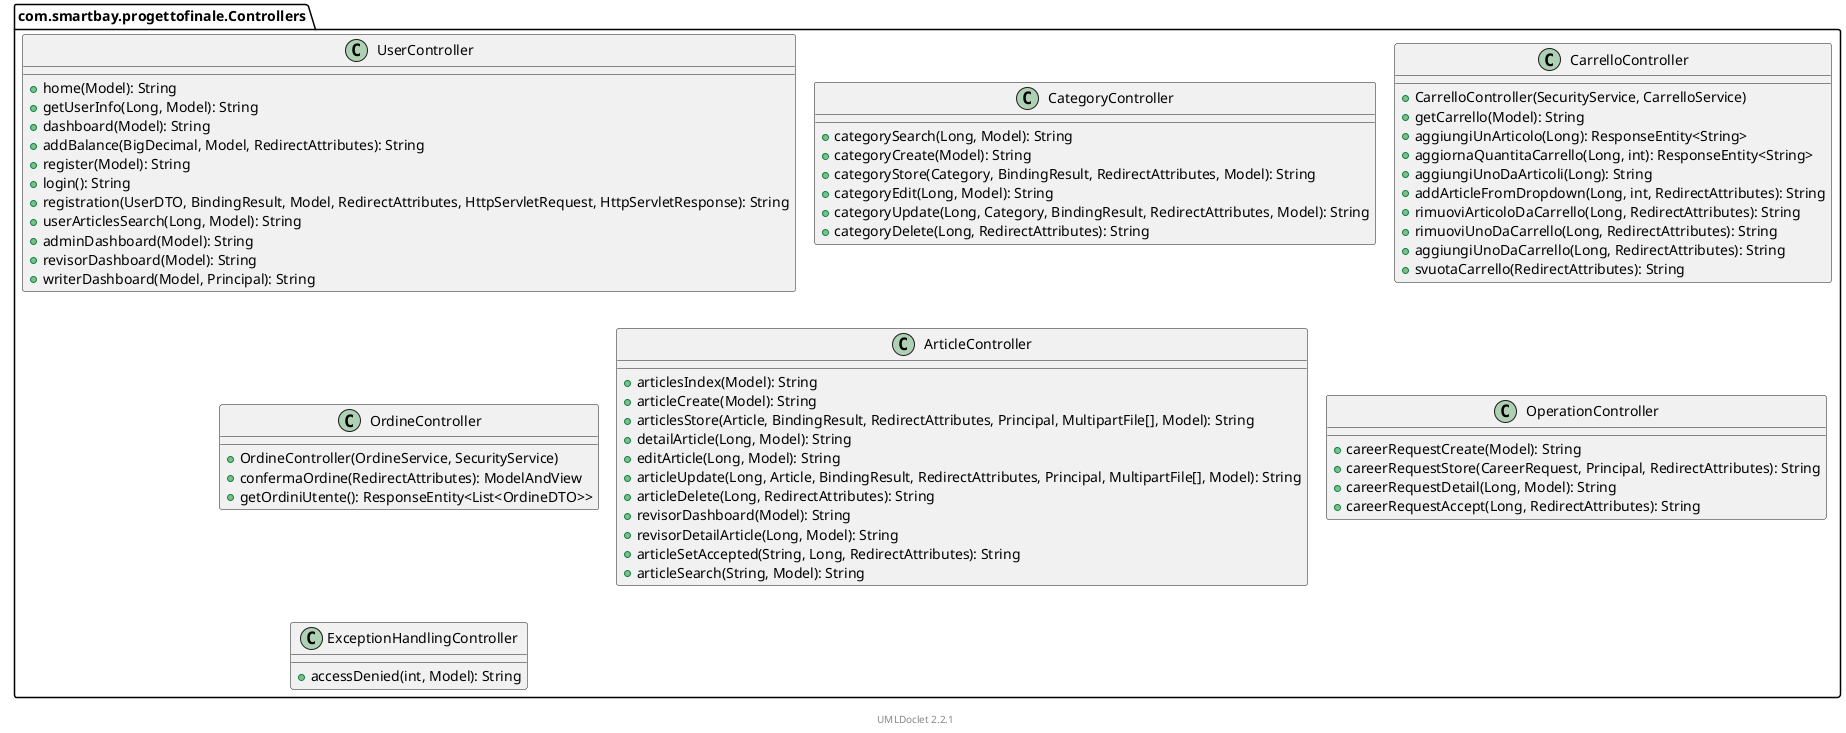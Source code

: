 @startuml
    ' Copyright to this UML and generated images belongs to the author of the corresponding Java sources.

    ' This UML was generated by UMLDoclet (C) Copyright 2016-2025 Talsma ICT.
    ' UMLDoclet 2.2.1 is licensed under the Apache License, version 2.0
    ' and contains parts of PlantUML 1.2024.7 (ASL) Copyright 2009-2025, Arnaud Roques.

    !pragma layout smetana
    set separator ::

    package com.smartbay.progettofinale.Controllers {

        class UserController [[UserController.html]] {
            +home(Model): String
            +getUserInfo(Long, Model): String
            +dashboard(Model): String
            +addBalance(BigDecimal, Model, RedirectAttributes): String
            +register(Model): String
            +login(): String
            +registration(UserDTO, BindingResult, Model, RedirectAttributes, HttpServletRequest, HttpServletResponse): String
            +userArticlesSearch(Long, Model): String
            +adminDashboard(Model): String
            +revisorDashboard(Model): String
            +writerDashboard(Model, Principal): String
        }

        class CategoryController [[CategoryController.html]] {
            +categorySearch(Long, Model): String
            +categoryCreate(Model): String
            +categoryStore(Category, BindingResult, RedirectAttributes, Model): String
            +categoryEdit(Long, Model): String
            +categoryUpdate(Long, Category, BindingResult, RedirectAttributes, Model): String
            +categoryDelete(Long, RedirectAttributes): String
        }

        class CarrelloController [[CarrelloController.html]] {
            +CarrelloController(SecurityService, CarrelloService)
            +getCarrello(Model): String
            +aggiungiUnArticolo(Long): ResponseEntity<String>
            +aggiornaQuantitaCarrello(Long, int): ResponseEntity<String>
            +aggiungiUnoDaArticoli(Long): String
            +addArticleFromDropdown(Long, int, RedirectAttributes): String
            +rimuoviArticoloDaCarrello(Long, RedirectAttributes): String
            +rimuoviUnoDaCarrello(Long, RedirectAttributes): String
            +aggiungiUnoDaCarrello(Long, RedirectAttributes): String
            +svuotaCarrello(RedirectAttributes): String
        }

        class OrdineController [[OrdineController.html]] {
            +OrdineController(OrdineService, SecurityService)
            +confermaOrdine(RedirectAttributes): ModelAndView
            +getOrdiniUtente(): ResponseEntity<List<OrdineDTO>>
        }

        class ArticleController [[ArticleController.html]] {
            +articlesIndex(Model): String
            +articleCreate(Model): String
            +articlesStore(Article, BindingResult, RedirectAttributes, Principal, MultipartFile[], Model): String
            +detailArticle(Long, Model): String
            +editArticle(Long, Model): String
            +articleUpdate(Long, Article, BindingResult, RedirectAttributes, Principal, MultipartFile[], Model): String
            +articleDelete(Long, RedirectAttributes): String
            +revisorDashboard(Model): String
            +revisorDetailArticle(Long, Model): String
            +articleSetAccepted(String, Long, RedirectAttributes): String
            +articleSearch(String, Model): String
        }

        class OperationController [[OperationController.html]] {
            +careerRequestCreate(Model): String
            +careerRequestStore(CareerRequest, Principal, RedirectAttributes): String
            +careerRequestDetail(Long, Model): String
            +careerRequestAccept(Long, RedirectAttributes): String
        }

        class ExceptionHandlingController [[ExceptionHandlingController.html]] {
            +accessDenied(int, Model): String
        }

    }

    <style>
        footer {
            HyperLinkColor #8
            HyperLinkUnderlineThickness 0
        }
    </style>
    footer \n[[https://github.com/talsma-ict/umldoclet UMLDoclet 2.2.1]]
    ' Generated 2025-08-31T20:08:00.418458287+02:00[Europe/Rome]
@enduml
